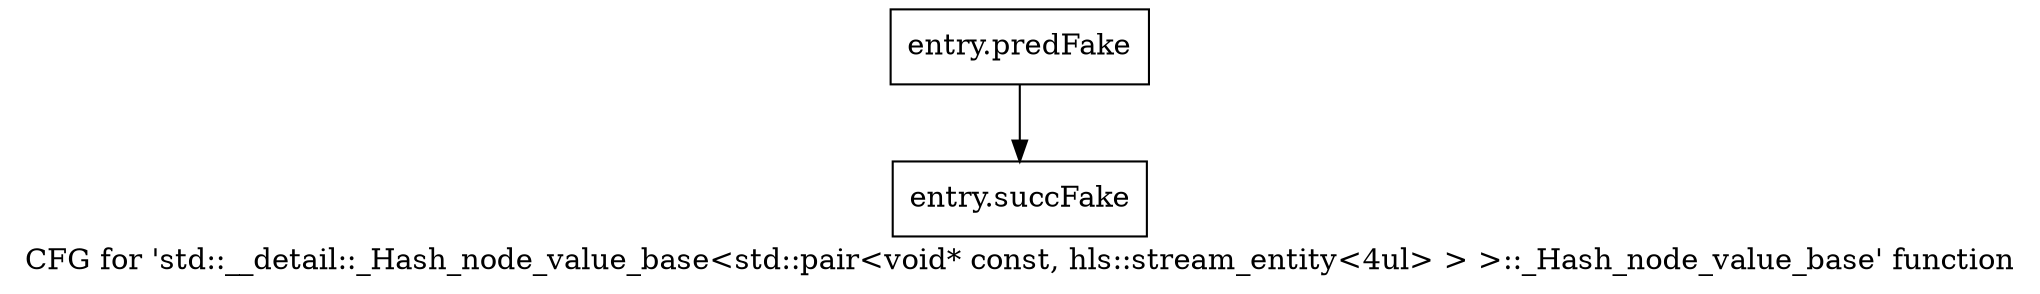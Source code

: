 digraph "CFG for 'std::__detail::_Hash_node_value_base\<std::pair\<void* const, hls::stream_entity\<4ul\> \> \>::_Hash_node_value_base' function" {
	label="CFG for 'std::__detail::_Hash_node_value_base\<std::pair\<void* const, hls::stream_entity\<4ul\> \> \>::_Hash_node_value_base' function";

	Node0x4357970 [shape=record,filename="",linenumber="",label="{entry.predFake}"];
	Node0x4357970 -> Node0x44258f0[ callList="" memoryops="" filename="/tools/Xilinx/Vitis_HLS/2022.1/tps/lnx64/gcc-8.3.0/lib/gcc/x86_64-pc-linux-gnu/8.3.0/../../../../include/c++/8.3.0/bits/hashtable_policy.h" execusionnum="0"];
	Node0x44258f0 [shape=record,filename="/tools/Xilinx/Vitis_HLS/2022.1/tps/lnx64/gcc-8.3.0/lib/gcc/x86_64-pc-linux-gnu/8.3.0/../../../../include/c++/8.3.0/bits/hashtable_policy.h",linenumber="230",label="{entry.succFake}"];
}
